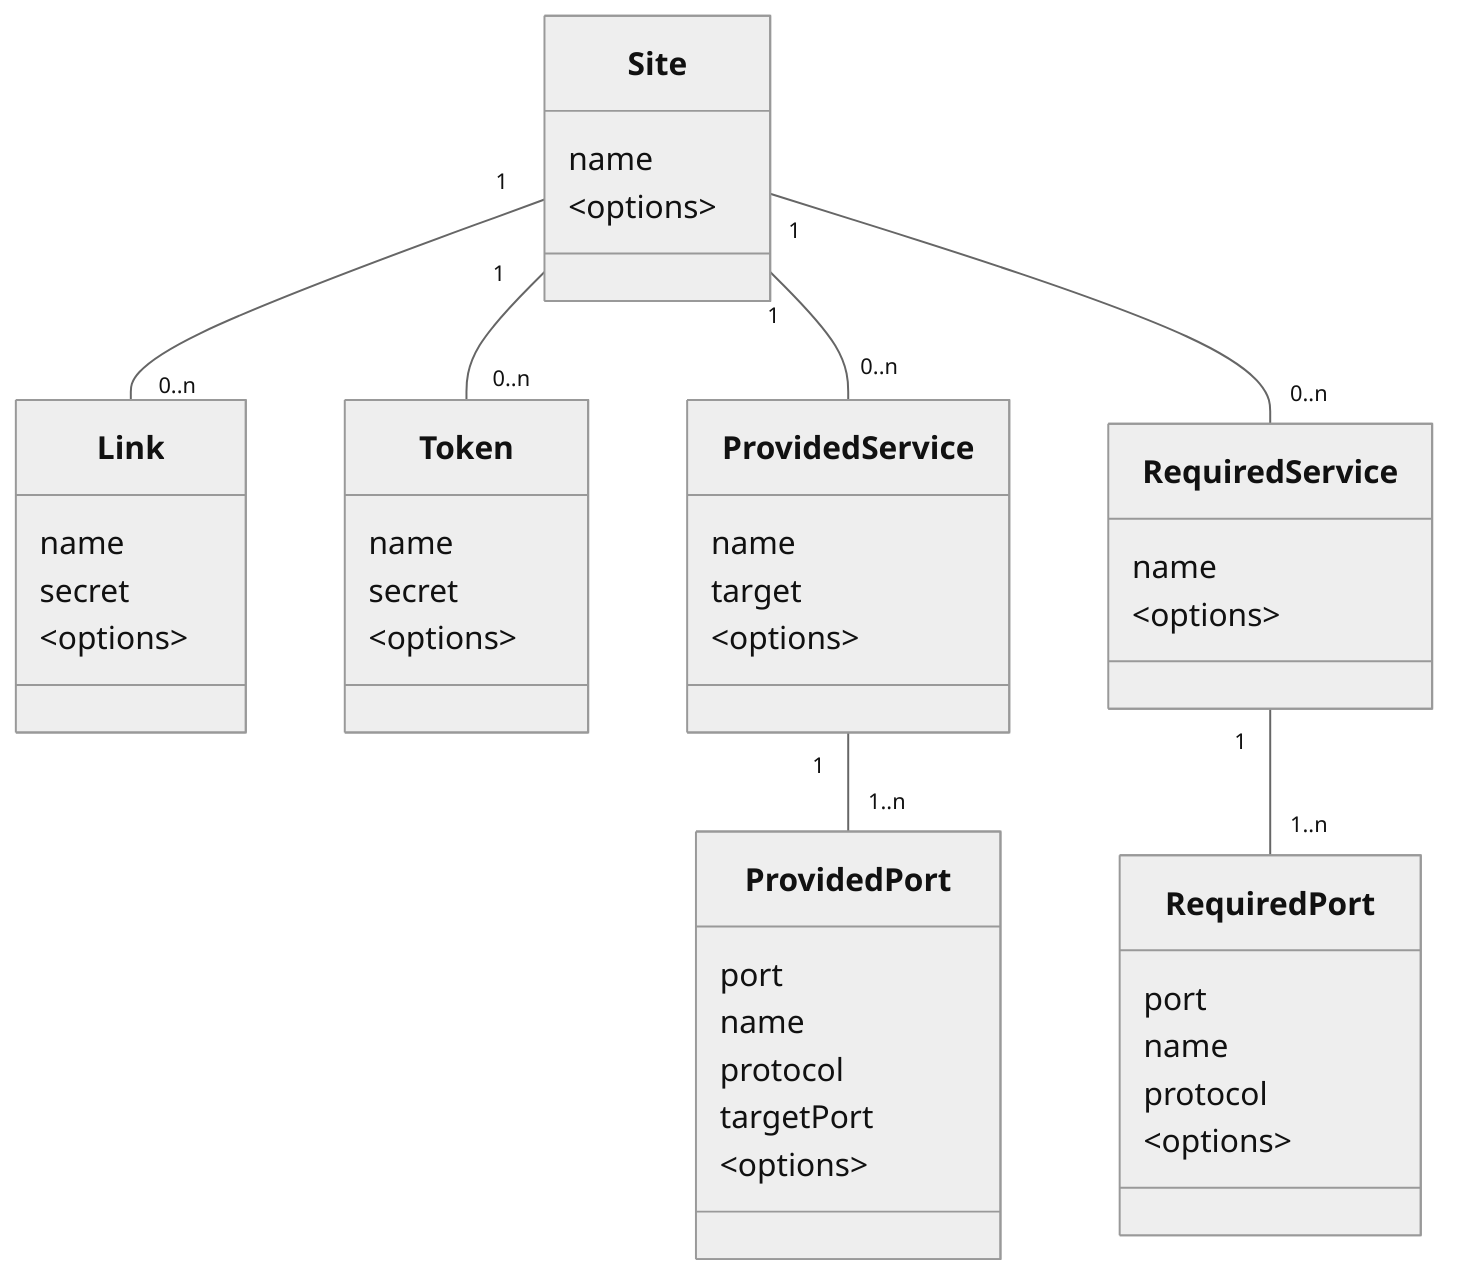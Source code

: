 %%{init: {'theme': 'neutral', 'fontFamily': 'Noto Sans'}}%%

classDiagram
    direction TB
    Site "1" -- "0..n" Link
    Site "1" -- "0..n" Token
    Site "1" -- "0..n" ProvidedService
    Site "1" -- "0..n" RequiredService
    ProvidedService "1" -- "1..n" ProvidedPort
    RequiredService "1" -- "1..n" RequiredPort
    class Site {
        name
        &lt;options&gt;
    }
    class Link {
        name
        secret
        &lt;options&gt;
    }
    class Token {
        name
        secret
        &lt;options&gt;
    }
    class ProvidedService {
        name
        target
        &lt;options&gt;
    }
    class ProvidedPort {
        port
        name
        protocol
        targetPort
        &lt;options&gt;
    }
    class RequiredService {
        name
        &lt;options&gt;
    }
    class RequiredPort {
        port
        name
        protocol
        &lt;options&gt;
    }